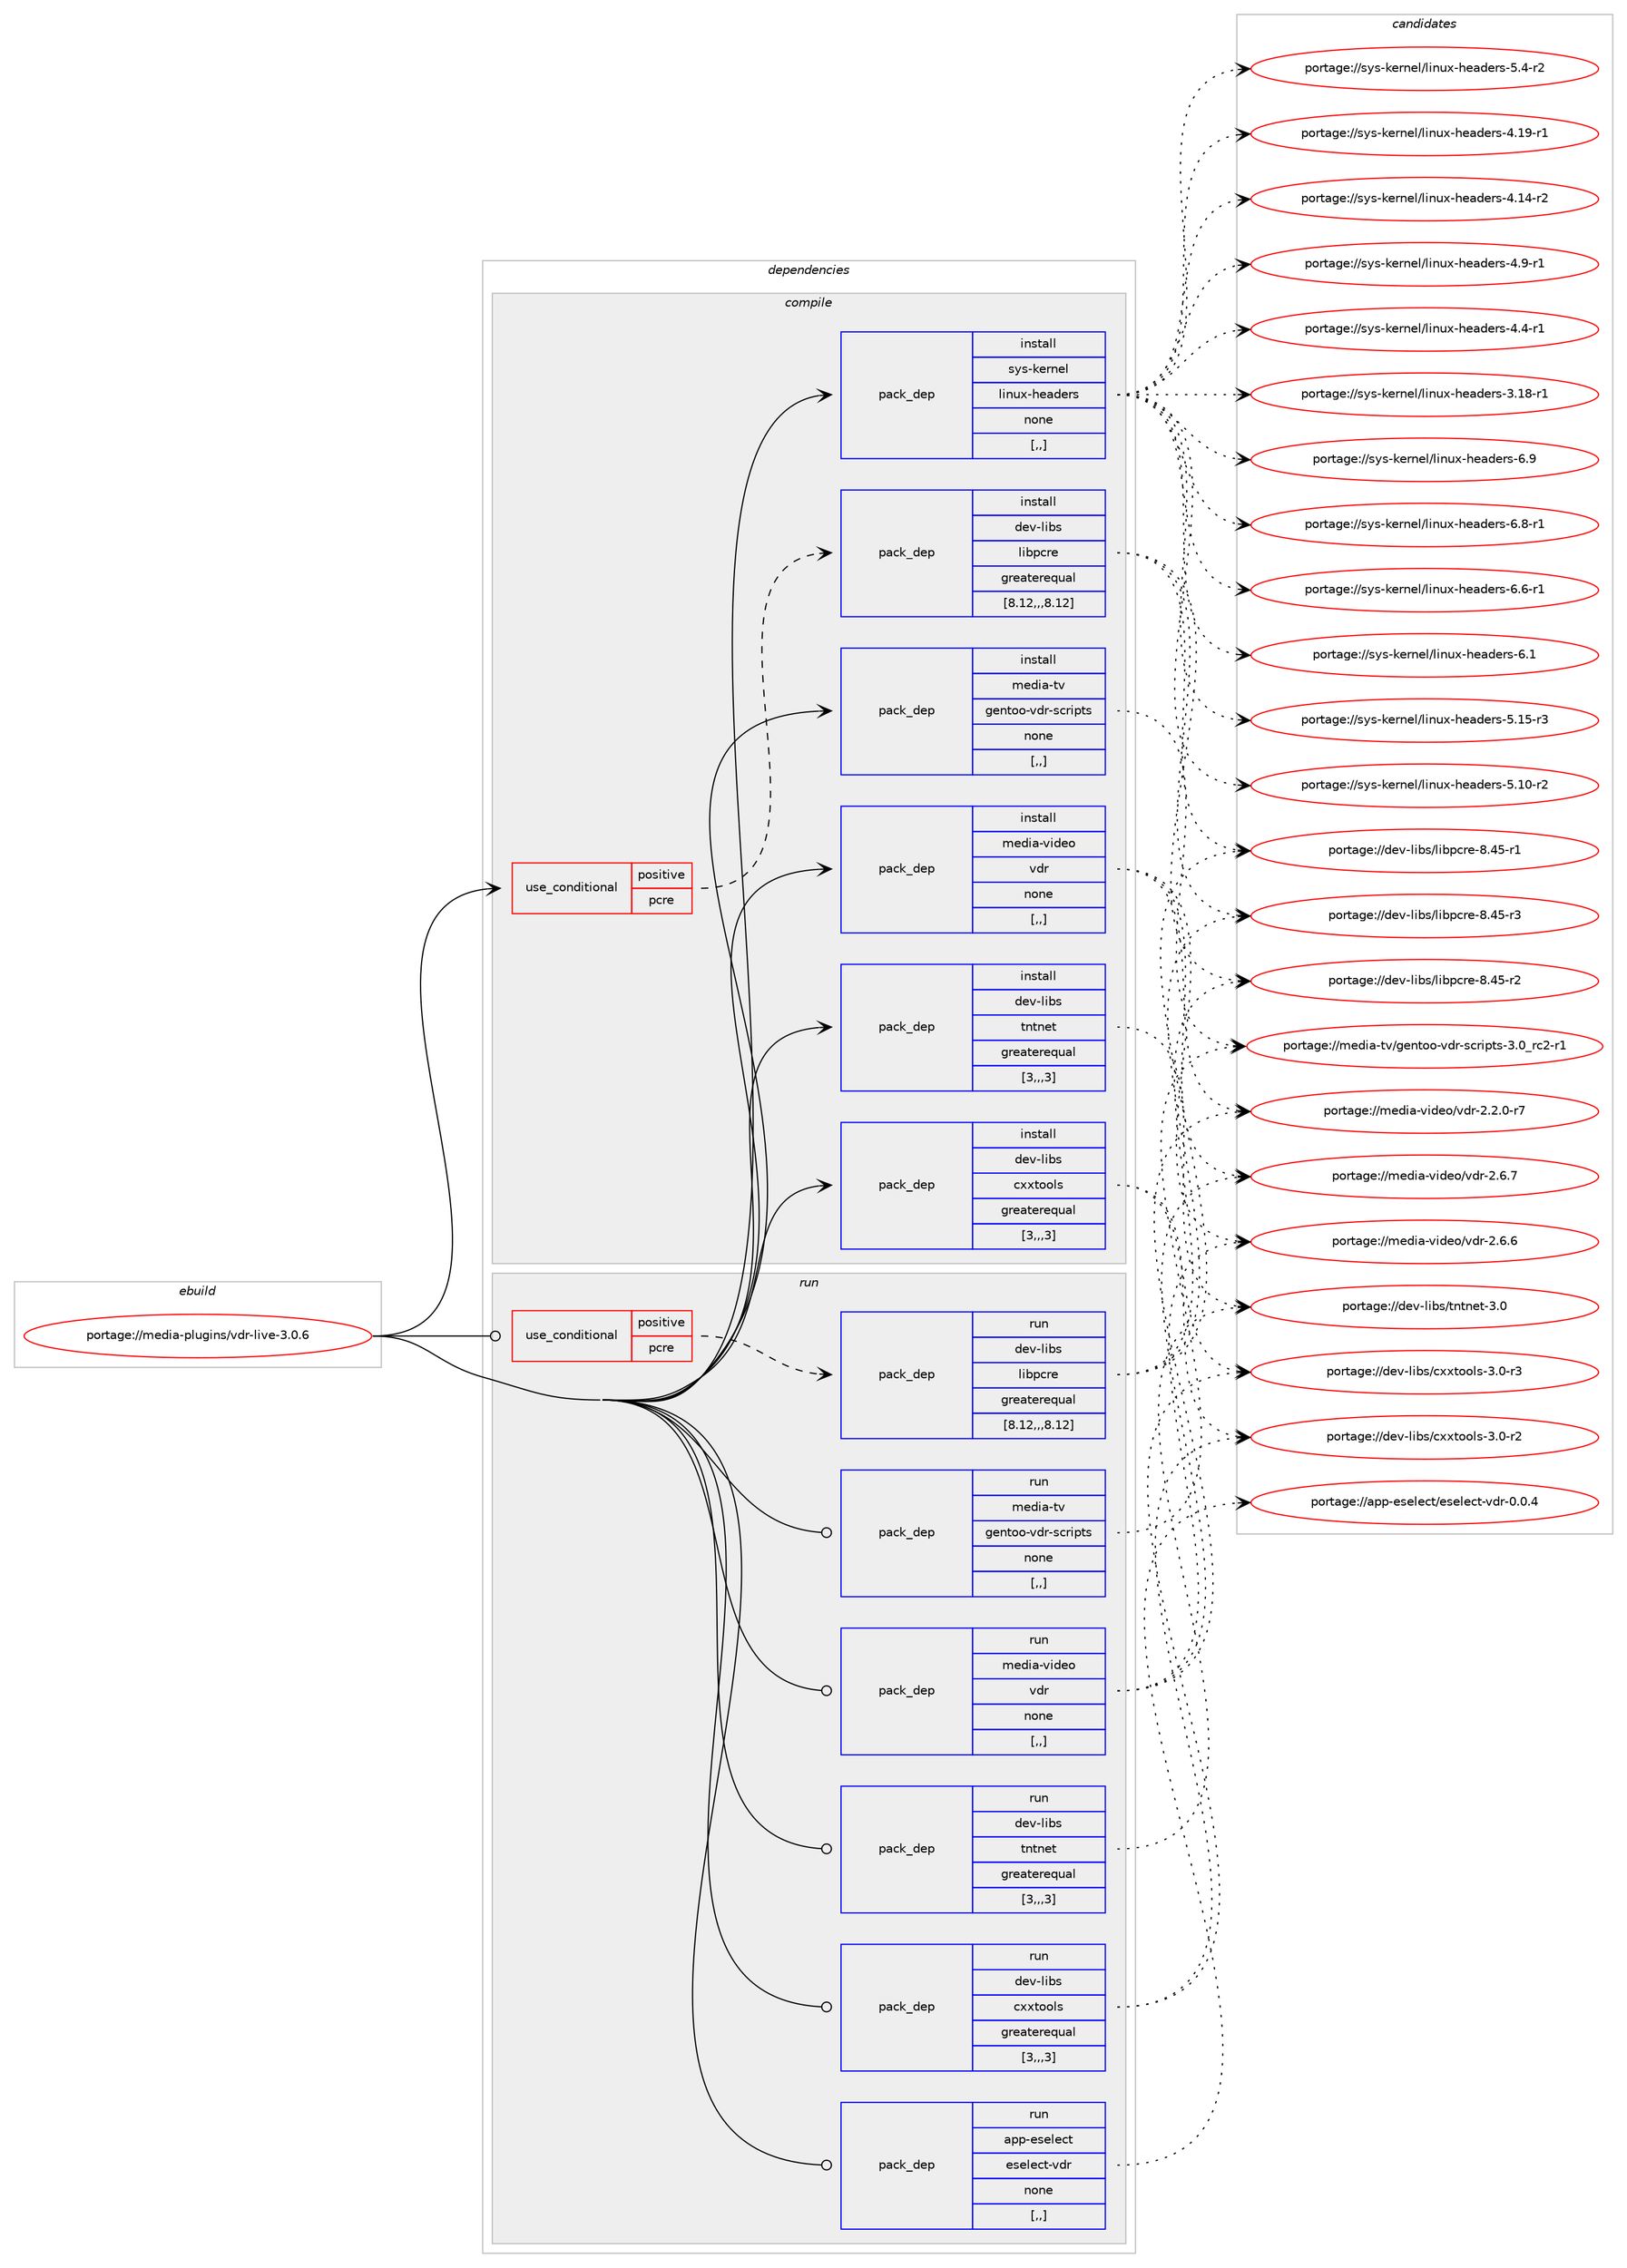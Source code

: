 digraph prolog {

# *************
# Graph options
# *************

newrank=true;
concentrate=true;
compound=true;
graph [rankdir=LR,fontname=Helvetica,fontsize=10,ranksep=1.5];#, ranksep=2.5, nodesep=0.2];
edge  [arrowhead=vee];
node  [fontname=Helvetica,fontsize=10];

# **********
# The ebuild
# **********

subgraph cluster_leftcol {
color=gray;
rank=same;
label=<<i>ebuild</i>>;
id [label="portage://media-plugins/vdr-live-3.0.6", color=red, width=4, href="../media-plugins/vdr-live-3.0.6.svg"];
}

# ****************
# The dependencies
# ****************

subgraph cluster_midcol {
color=gray;
label=<<i>dependencies</i>>;
subgraph cluster_compile {
fillcolor="#eeeeee";
style=filled;
label=<<i>compile</i>>;
subgraph cond77917 {
dependency307456 [label=<<TABLE BORDER="0" CELLBORDER="1" CELLSPACING="0" CELLPADDING="4"><TR><TD ROWSPAN="3" CELLPADDING="10">use_conditional</TD></TR><TR><TD>positive</TD></TR><TR><TD>pcre</TD></TR></TABLE>>, shape=none, color=red];
subgraph pack227134 {
dependency307457 [label=<<TABLE BORDER="0" CELLBORDER="1" CELLSPACING="0" CELLPADDING="4" WIDTH="220"><TR><TD ROWSPAN="6" CELLPADDING="30">pack_dep</TD></TR><TR><TD WIDTH="110">install</TD></TR><TR><TD>dev-libs</TD></TR><TR><TD>libpcre</TD></TR><TR><TD>greaterequal</TD></TR><TR><TD>[8.12,,,8.12]</TD></TR></TABLE>>, shape=none, color=blue];
}
dependency307456:e -> dependency307457:w [weight=20,style="dashed",arrowhead="vee"];
}
id:e -> dependency307456:w [weight=20,style="solid",arrowhead="vee"];
subgraph pack227135 {
dependency307458 [label=<<TABLE BORDER="0" CELLBORDER="1" CELLSPACING="0" CELLPADDING="4" WIDTH="220"><TR><TD ROWSPAN="6" CELLPADDING="30">pack_dep</TD></TR><TR><TD WIDTH="110">install</TD></TR><TR><TD>dev-libs</TD></TR><TR><TD>cxxtools</TD></TR><TR><TD>greaterequal</TD></TR><TR><TD>[3,,,3]</TD></TR></TABLE>>, shape=none, color=blue];
}
id:e -> dependency307458:w [weight=20,style="solid",arrowhead="vee"];
subgraph pack227136 {
dependency307459 [label=<<TABLE BORDER="0" CELLBORDER="1" CELLSPACING="0" CELLPADDING="4" WIDTH="220"><TR><TD ROWSPAN="6" CELLPADDING="30">pack_dep</TD></TR><TR><TD WIDTH="110">install</TD></TR><TR><TD>dev-libs</TD></TR><TR><TD>tntnet</TD></TR><TR><TD>greaterequal</TD></TR><TR><TD>[3,,,3]</TD></TR></TABLE>>, shape=none, color=blue];
}
id:e -> dependency307459:w [weight=20,style="solid",arrowhead="vee"];
subgraph pack227137 {
dependency307460 [label=<<TABLE BORDER="0" CELLBORDER="1" CELLSPACING="0" CELLPADDING="4" WIDTH="220"><TR><TD ROWSPAN="6" CELLPADDING="30">pack_dep</TD></TR><TR><TD WIDTH="110">install</TD></TR><TR><TD>media-tv</TD></TR><TR><TD>gentoo-vdr-scripts</TD></TR><TR><TD>none</TD></TR><TR><TD>[,,]</TD></TR></TABLE>>, shape=none, color=blue];
}
id:e -> dependency307460:w [weight=20,style="solid",arrowhead="vee"];
subgraph pack227138 {
dependency307461 [label=<<TABLE BORDER="0" CELLBORDER="1" CELLSPACING="0" CELLPADDING="4" WIDTH="220"><TR><TD ROWSPAN="6" CELLPADDING="30">pack_dep</TD></TR><TR><TD WIDTH="110">install</TD></TR><TR><TD>media-video</TD></TR><TR><TD>vdr</TD></TR><TR><TD>none</TD></TR><TR><TD>[,,]</TD></TR></TABLE>>, shape=none, color=blue];
}
id:e -> dependency307461:w [weight=20,style="solid",arrowhead="vee"];
subgraph pack227139 {
dependency307462 [label=<<TABLE BORDER="0" CELLBORDER="1" CELLSPACING="0" CELLPADDING="4" WIDTH="220"><TR><TD ROWSPAN="6" CELLPADDING="30">pack_dep</TD></TR><TR><TD WIDTH="110">install</TD></TR><TR><TD>sys-kernel</TD></TR><TR><TD>linux-headers</TD></TR><TR><TD>none</TD></TR><TR><TD>[,,]</TD></TR></TABLE>>, shape=none, color=blue];
}
id:e -> dependency307462:w [weight=20,style="solid",arrowhead="vee"];
}
subgraph cluster_compileandrun {
fillcolor="#eeeeee";
style=filled;
label=<<i>compile and run</i>>;
}
subgraph cluster_run {
fillcolor="#eeeeee";
style=filled;
label=<<i>run</i>>;
subgraph cond77918 {
dependency307463 [label=<<TABLE BORDER="0" CELLBORDER="1" CELLSPACING="0" CELLPADDING="4"><TR><TD ROWSPAN="3" CELLPADDING="10">use_conditional</TD></TR><TR><TD>positive</TD></TR><TR><TD>pcre</TD></TR></TABLE>>, shape=none, color=red];
subgraph pack227140 {
dependency307464 [label=<<TABLE BORDER="0" CELLBORDER="1" CELLSPACING="0" CELLPADDING="4" WIDTH="220"><TR><TD ROWSPAN="6" CELLPADDING="30">pack_dep</TD></TR><TR><TD WIDTH="110">run</TD></TR><TR><TD>dev-libs</TD></TR><TR><TD>libpcre</TD></TR><TR><TD>greaterequal</TD></TR><TR><TD>[8.12,,,8.12]</TD></TR></TABLE>>, shape=none, color=blue];
}
dependency307463:e -> dependency307464:w [weight=20,style="dashed",arrowhead="vee"];
}
id:e -> dependency307463:w [weight=20,style="solid",arrowhead="odot"];
subgraph pack227141 {
dependency307465 [label=<<TABLE BORDER="0" CELLBORDER="1" CELLSPACING="0" CELLPADDING="4" WIDTH="220"><TR><TD ROWSPAN="6" CELLPADDING="30">pack_dep</TD></TR><TR><TD WIDTH="110">run</TD></TR><TR><TD>app-eselect</TD></TR><TR><TD>eselect-vdr</TD></TR><TR><TD>none</TD></TR><TR><TD>[,,]</TD></TR></TABLE>>, shape=none, color=blue];
}
id:e -> dependency307465:w [weight=20,style="solid",arrowhead="odot"];
subgraph pack227142 {
dependency307466 [label=<<TABLE BORDER="0" CELLBORDER="1" CELLSPACING="0" CELLPADDING="4" WIDTH="220"><TR><TD ROWSPAN="6" CELLPADDING="30">pack_dep</TD></TR><TR><TD WIDTH="110">run</TD></TR><TR><TD>dev-libs</TD></TR><TR><TD>cxxtools</TD></TR><TR><TD>greaterequal</TD></TR><TR><TD>[3,,,3]</TD></TR></TABLE>>, shape=none, color=blue];
}
id:e -> dependency307466:w [weight=20,style="solid",arrowhead="odot"];
subgraph pack227143 {
dependency307467 [label=<<TABLE BORDER="0" CELLBORDER="1" CELLSPACING="0" CELLPADDING="4" WIDTH="220"><TR><TD ROWSPAN="6" CELLPADDING="30">pack_dep</TD></TR><TR><TD WIDTH="110">run</TD></TR><TR><TD>dev-libs</TD></TR><TR><TD>tntnet</TD></TR><TR><TD>greaterequal</TD></TR><TR><TD>[3,,,3]</TD></TR></TABLE>>, shape=none, color=blue];
}
id:e -> dependency307467:w [weight=20,style="solid",arrowhead="odot"];
subgraph pack227144 {
dependency307468 [label=<<TABLE BORDER="0" CELLBORDER="1" CELLSPACING="0" CELLPADDING="4" WIDTH="220"><TR><TD ROWSPAN="6" CELLPADDING="30">pack_dep</TD></TR><TR><TD WIDTH="110">run</TD></TR><TR><TD>media-tv</TD></TR><TR><TD>gentoo-vdr-scripts</TD></TR><TR><TD>none</TD></TR><TR><TD>[,,]</TD></TR></TABLE>>, shape=none, color=blue];
}
id:e -> dependency307468:w [weight=20,style="solid",arrowhead="odot"];
subgraph pack227145 {
dependency307469 [label=<<TABLE BORDER="0" CELLBORDER="1" CELLSPACING="0" CELLPADDING="4" WIDTH="220"><TR><TD ROWSPAN="6" CELLPADDING="30">pack_dep</TD></TR><TR><TD WIDTH="110">run</TD></TR><TR><TD>media-video</TD></TR><TR><TD>vdr</TD></TR><TR><TD>none</TD></TR><TR><TD>[,,]</TD></TR></TABLE>>, shape=none, color=blue];
}
id:e -> dependency307469:w [weight=20,style="solid",arrowhead="odot"];
}
}

# **************
# The candidates
# **************

subgraph cluster_choices {
rank=same;
color=gray;
label=<<i>candidates</i>>;

subgraph choice227134 {
color=black;
nodesep=1;
choice100101118451081059811547108105981129911410145564652534511451 [label="portage://dev-libs/libpcre-8.45-r3", color=red, width=4,href="../dev-libs/libpcre-8.45-r3.svg"];
choice100101118451081059811547108105981129911410145564652534511450 [label="portage://dev-libs/libpcre-8.45-r2", color=red, width=4,href="../dev-libs/libpcre-8.45-r2.svg"];
choice100101118451081059811547108105981129911410145564652534511449 [label="portage://dev-libs/libpcre-8.45-r1", color=red, width=4,href="../dev-libs/libpcre-8.45-r1.svg"];
dependency307457:e -> choice100101118451081059811547108105981129911410145564652534511451:w [style=dotted,weight="100"];
dependency307457:e -> choice100101118451081059811547108105981129911410145564652534511450:w [style=dotted,weight="100"];
dependency307457:e -> choice100101118451081059811547108105981129911410145564652534511449:w [style=dotted,weight="100"];
}
subgraph choice227135 {
color=black;
nodesep=1;
choice10010111845108105981154799120120116111111108115455146484511451 [label="portage://dev-libs/cxxtools-3.0-r3", color=red, width=4,href="../dev-libs/cxxtools-3.0-r3.svg"];
choice10010111845108105981154799120120116111111108115455146484511450 [label="portage://dev-libs/cxxtools-3.0-r2", color=red, width=4,href="../dev-libs/cxxtools-3.0-r2.svg"];
dependency307458:e -> choice10010111845108105981154799120120116111111108115455146484511451:w [style=dotted,weight="100"];
dependency307458:e -> choice10010111845108105981154799120120116111111108115455146484511450:w [style=dotted,weight="100"];
}
subgraph choice227136 {
color=black;
nodesep=1;
choice10010111845108105981154711611011611010111645514648 [label="portage://dev-libs/tntnet-3.0", color=red, width=4,href="../dev-libs/tntnet-3.0.svg"];
dependency307459:e -> choice10010111845108105981154711611011611010111645514648:w [style=dotted,weight="100"];
}
subgraph choice227137 {
color=black;
nodesep=1;
choice109101100105974511611847103101110116111111451181001144511599114105112116115455146489511499504511449 [label="portage://media-tv/gentoo-vdr-scripts-3.0_rc2-r1", color=red, width=4,href="../media-tv/gentoo-vdr-scripts-3.0_rc2-r1.svg"];
dependency307460:e -> choice109101100105974511611847103101110116111111451181001144511599114105112116115455146489511499504511449:w [style=dotted,weight="100"];
}
subgraph choice227138 {
color=black;
nodesep=1;
choice109101100105974511810510010111147118100114455046544655 [label="portage://media-video/vdr-2.6.7", color=red, width=4,href="../media-video/vdr-2.6.7.svg"];
choice109101100105974511810510010111147118100114455046544654 [label="portage://media-video/vdr-2.6.6", color=red, width=4,href="../media-video/vdr-2.6.6.svg"];
choice1091011001059745118105100101111471181001144550465046484511455 [label="portage://media-video/vdr-2.2.0-r7", color=red, width=4,href="../media-video/vdr-2.2.0-r7.svg"];
dependency307461:e -> choice109101100105974511810510010111147118100114455046544655:w [style=dotted,weight="100"];
dependency307461:e -> choice109101100105974511810510010111147118100114455046544654:w [style=dotted,weight="100"];
dependency307461:e -> choice1091011001059745118105100101111471181001144550465046484511455:w [style=dotted,weight="100"];
}
subgraph choice227139 {
color=black;
nodesep=1;
choice1151211154510710111411010110847108105110117120451041019710010111411545544657 [label="portage://sys-kernel/linux-headers-6.9", color=red, width=4,href="../sys-kernel/linux-headers-6.9.svg"];
choice11512111545107101114110101108471081051101171204510410197100101114115455446564511449 [label="portage://sys-kernel/linux-headers-6.8-r1", color=red, width=4,href="../sys-kernel/linux-headers-6.8-r1.svg"];
choice11512111545107101114110101108471081051101171204510410197100101114115455446544511449 [label="portage://sys-kernel/linux-headers-6.6-r1", color=red, width=4,href="../sys-kernel/linux-headers-6.6-r1.svg"];
choice1151211154510710111411010110847108105110117120451041019710010111411545544649 [label="portage://sys-kernel/linux-headers-6.1", color=red, width=4,href="../sys-kernel/linux-headers-6.1.svg"];
choice1151211154510710111411010110847108105110117120451041019710010111411545534649534511451 [label="portage://sys-kernel/linux-headers-5.15-r3", color=red, width=4,href="../sys-kernel/linux-headers-5.15-r3.svg"];
choice1151211154510710111411010110847108105110117120451041019710010111411545534649484511450 [label="portage://sys-kernel/linux-headers-5.10-r2", color=red, width=4,href="../sys-kernel/linux-headers-5.10-r2.svg"];
choice11512111545107101114110101108471081051101171204510410197100101114115455346524511450 [label="portage://sys-kernel/linux-headers-5.4-r2", color=red, width=4,href="../sys-kernel/linux-headers-5.4-r2.svg"];
choice1151211154510710111411010110847108105110117120451041019710010111411545524649574511449 [label="portage://sys-kernel/linux-headers-4.19-r1", color=red, width=4,href="../sys-kernel/linux-headers-4.19-r1.svg"];
choice1151211154510710111411010110847108105110117120451041019710010111411545524649524511450 [label="portage://sys-kernel/linux-headers-4.14-r2", color=red, width=4,href="../sys-kernel/linux-headers-4.14-r2.svg"];
choice11512111545107101114110101108471081051101171204510410197100101114115455246574511449 [label="portage://sys-kernel/linux-headers-4.9-r1", color=red, width=4,href="../sys-kernel/linux-headers-4.9-r1.svg"];
choice11512111545107101114110101108471081051101171204510410197100101114115455246524511449 [label="portage://sys-kernel/linux-headers-4.4-r1", color=red, width=4,href="../sys-kernel/linux-headers-4.4-r1.svg"];
choice1151211154510710111411010110847108105110117120451041019710010111411545514649564511449 [label="portage://sys-kernel/linux-headers-3.18-r1", color=red, width=4,href="../sys-kernel/linux-headers-3.18-r1.svg"];
dependency307462:e -> choice1151211154510710111411010110847108105110117120451041019710010111411545544657:w [style=dotted,weight="100"];
dependency307462:e -> choice11512111545107101114110101108471081051101171204510410197100101114115455446564511449:w [style=dotted,weight="100"];
dependency307462:e -> choice11512111545107101114110101108471081051101171204510410197100101114115455446544511449:w [style=dotted,weight="100"];
dependency307462:e -> choice1151211154510710111411010110847108105110117120451041019710010111411545544649:w [style=dotted,weight="100"];
dependency307462:e -> choice1151211154510710111411010110847108105110117120451041019710010111411545534649534511451:w [style=dotted,weight="100"];
dependency307462:e -> choice1151211154510710111411010110847108105110117120451041019710010111411545534649484511450:w [style=dotted,weight="100"];
dependency307462:e -> choice11512111545107101114110101108471081051101171204510410197100101114115455346524511450:w [style=dotted,weight="100"];
dependency307462:e -> choice1151211154510710111411010110847108105110117120451041019710010111411545524649574511449:w [style=dotted,weight="100"];
dependency307462:e -> choice1151211154510710111411010110847108105110117120451041019710010111411545524649524511450:w [style=dotted,weight="100"];
dependency307462:e -> choice11512111545107101114110101108471081051101171204510410197100101114115455246574511449:w [style=dotted,weight="100"];
dependency307462:e -> choice11512111545107101114110101108471081051101171204510410197100101114115455246524511449:w [style=dotted,weight="100"];
dependency307462:e -> choice1151211154510710111411010110847108105110117120451041019710010111411545514649564511449:w [style=dotted,weight="100"];
}
subgraph choice227140 {
color=black;
nodesep=1;
choice100101118451081059811547108105981129911410145564652534511451 [label="portage://dev-libs/libpcre-8.45-r3", color=red, width=4,href="../dev-libs/libpcre-8.45-r3.svg"];
choice100101118451081059811547108105981129911410145564652534511450 [label="portage://dev-libs/libpcre-8.45-r2", color=red, width=4,href="../dev-libs/libpcre-8.45-r2.svg"];
choice100101118451081059811547108105981129911410145564652534511449 [label="portage://dev-libs/libpcre-8.45-r1", color=red, width=4,href="../dev-libs/libpcre-8.45-r1.svg"];
dependency307464:e -> choice100101118451081059811547108105981129911410145564652534511451:w [style=dotted,weight="100"];
dependency307464:e -> choice100101118451081059811547108105981129911410145564652534511450:w [style=dotted,weight="100"];
dependency307464:e -> choice100101118451081059811547108105981129911410145564652534511449:w [style=dotted,weight="100"];
}
subgraph choice227141 {
color=black;
nodesep=1;
choice971121124510111510110810199116471011151011081019911645118100114454846484652 [label="portage://app-eselect/eselect-vdr-0.0.4", color=red, width=4,href="../app-eselect/eselect-vdr-0.0.4.svg"];
dependency307465:e -> choice971121124510111510110810199116471011151011081019911645118100114454846484652:w [style=dotted,weight="100"];
}
subgraph choice227142 {
color=black;
nodesep=1;
choice10010111845108105981154799120120116111111108115455146484511451 [label="portage://dev-libs/cxxtools-3.0-r3", color=red, width=4,href="../dev-libs/cxxtools-3.0-r3.svg"];
choice10010111845108105981154799120120116111111108115455146484511450 [label="portage://dev-libs/cxxtools-3.0-r2", color=red, width=4,href="../dev-libs/cxxtools-3.0-r2.svg"];
dependency307466:e -> choice10010111845108105981154799120120116111111108115455146484511451:w [style=dotted,weight="100"];
dependency307466:e -> choice10010111845108105981154799120120116111111108115455146484511450:w [style=dotted,weight="100"];
}
subgraph choice227143 {
color=black;
nodesep=1;
choice10010111845108105981154711611011611010111645514648 [label="portage://dev-libs/tntnet-3.0", color=red, width=4,href="../dev-libs/tntnet-3.0.svg"];
dependency307467:e -> choice10010111845108105981154711611011611010111645514648:w [style=dotted,weight="100"];
}
subgraph choice227144 {
color=black;
nodesep=1;
choice109101100105974511611847103101110116111111451181001144511599114105112116115455146489511499504511449 [label="portage://media-tv/gentoo-vdr-scripts-3.0_rc2-r1", color=red, width=4,href="../media-tv/gentoo-vdr-scripts-3.0_rc2-r1.svg"];
dependency307468:e -> choice109101100105974511611847103101110116111111451181001144511599114105112116115455146489511499504511449:w [style=dotted,weight="100"];
}
subgraph choice227145 {
color=black;
nodesep=1;
choice109101100105974511810510010111147118100114455046544655 [label="portage://media-video/vdr-2.6.7", color=red, width=4,href="../media-video/vdr-2.6.7.svg"];
choice109101100105974511810510010111147118100114455046544654 [label="portage://media-video/vdr-2.6.6", color=red, width=4,href="../media-video/vdr-2.6.6.svg"];
choice1091011001059745118105100101111471181001144550465046484511455 [label="portage://media-video/vdr-2.2.0-r7", color=red, width=4,href="../media-video/vdr-2.2.0-r7.svg"];
dependency307469:e -> choice109101100105974511810510010111147118100114455046544655:w [style=dotted,weight="100"];
dependency307469:e -> choice109101100105974511810510010111147118100114455046544654:w [style=dotted,weight="100"];
dependency307469:e -> choice1091011001059745118105100101111471181001144550465046484511455:w [style=dotted,weight="100"];
}
}

}
